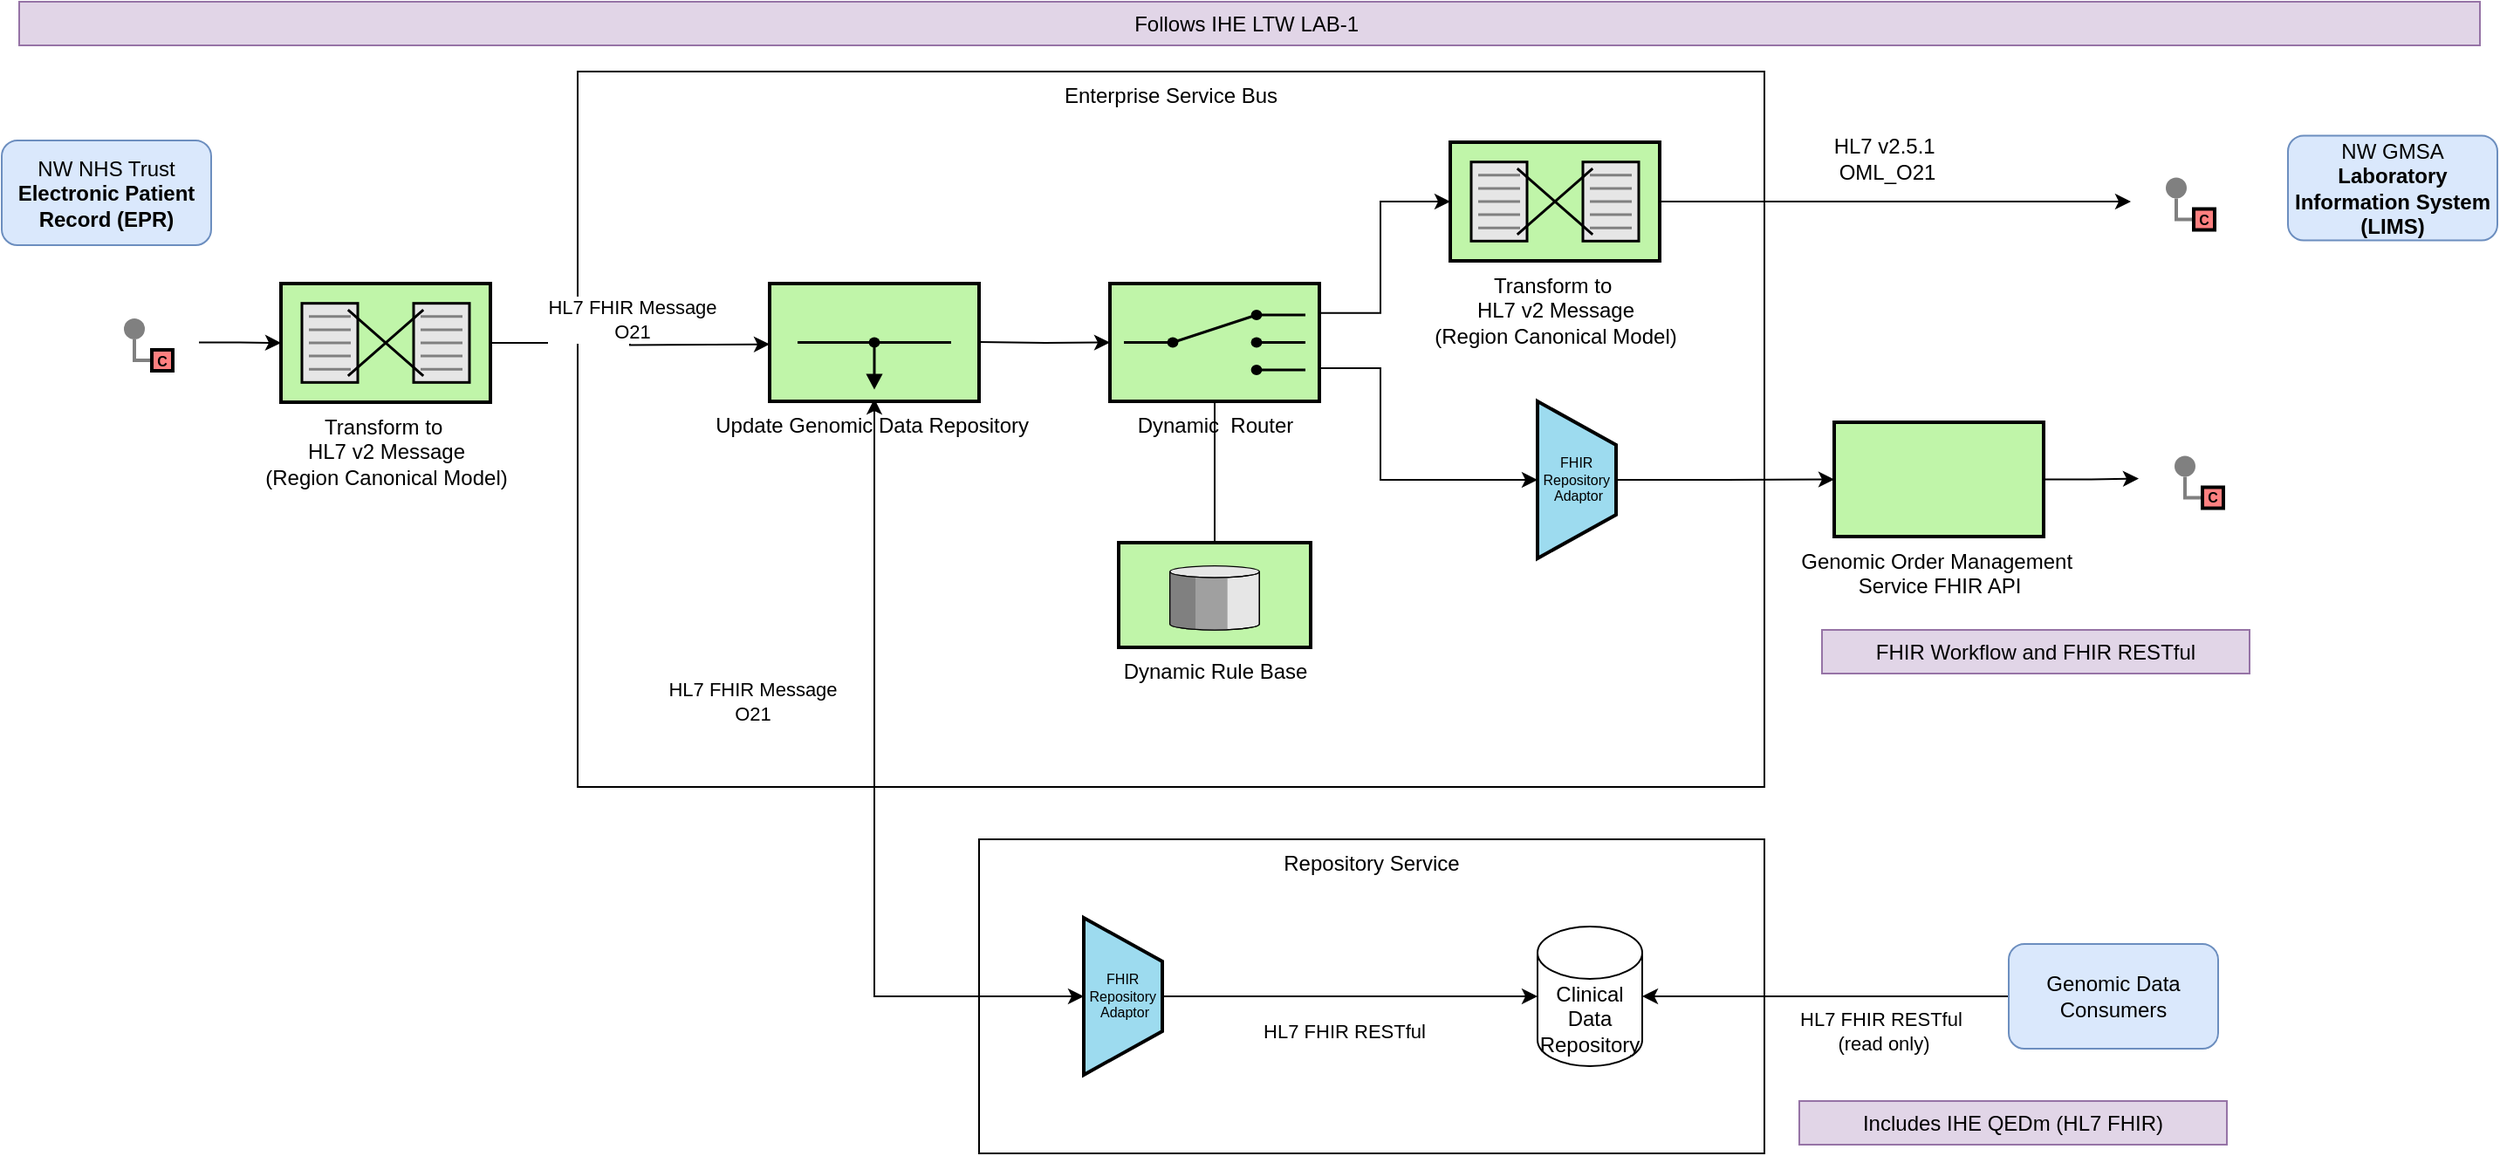 <mxfile version="28.1.1">
  <diagram name="Page-1" id="toyqWjw3-tFAEOU__Un6">
    <mxGraphModel grid="1" page="1" gridSize="10" guides="1" tooltips="1" connect="1" arrows="1" fold="1" pageScale="1" pageWidth="827" pageHeight="1169" math="0" shadow="0">
      <root>
        <mxCell id="0" />
        <mxCell id="1" parent="0" />
        <mxCell id="_b9NuXSDLzWbAmvTPXuV-12" value="Repository Service" style="rounded=0;whiteSpace=wrap;html=1;verticalAlign=top;" vertex="1" parent="1">
          <mxGeometry x="620" y="1110" width="450" height="180" as="geometry" />
        </mxCell>
        <mxCell id="HnpPnAv44DMsRuAQf5Vg-59" value="Enterprise Service Bus" style="rounded=0;whiteSpace=wrap;html=1;verticalAlign=top;" vertex="1" parent="1">
          <mxGeometry x="390" y="670" width="680" height="410" as="geometry" />
        </mxCell>
        <mxCell id="7jtiY5M9mVHTs9dgm_Sb-16" style="edgeStyle=orthogonalEdgeStyle;rounded=0;orthogonalLoop=1;jettySize=auto;html=1;exitX=1;exitY=0.5;exitDx=0;exitDy=0;exitPerimeter=0;" edge="1" parent="1" source="psYKPzLQwSFd3BFdngnA-9">
          <mxGeometry relative="1" as="geometry">
            <mxPoint x="500" y="826.3" as="targetPoint" />
            <mxPoint x="360" y="826" as="sourcePoint" />
          </mxGeometry>
        </mxCell>
        <mxCell id="ASGDk-45rUAA4ve6-Ohr-1" value="HL7 FHIR Message&lt;br&gt;O21" style="edgeLabel;html=1;align=center;verticalAlign=middle;resizable=0;points=[];" connectable="0" vertex="1" parent="7jtiY5M9mVHTs9dgm_Sb-16">
          <mxGeometry x="-0.269" y="1" relative="1" as="geometry">
            <mxPoint x="22" y="-13" as="offset" />
          </mxGeometry>
        </mxCell>
        <mxCell id="SpyZkMs1lM7mogaTS6Ty-38" value="" style="rounded=0;whiteSpace=wrap;html=1;strokeColor=none;" vertex="1" parent="1">
          <mxGeometry x="110" y="800.25" width="63" height="50" as="geometry" />
        </mxCell>
        <mxCell id="HnpPnAv44DMsRuAQf5Vg-33" value="NW GMSA &lt;b&gt;Laboratory Information System (LIMS)&lt;/b&gt;" style="rounded=1;whiteSpace=wrap;html=1;fillColor=#dae8fc;strokeColor=#6c8ebf;" vertex="1" parent="1">
          <mxGeometry x="1370" y="706.75" width="120" height="60" as="geometry" />
        </mxCell>
        <mxCell id="7jtiY5M9mVHTs9dgm_Sb-18" style="edgeStyle=orthogonalEdgeStyle;rounded=0;orthogonalLoop=1;jettySize=auto;html=1;endArrow=none;startFill=0;" edge="1" parent="1" source="7jtiY5M9mVHTs9dgm_Sb-17" target="7jtiY5M9mVHTs9dgm_Sb-15">
          <mxGeometry relative="1" as="geometry" />
        </mxCell>
        <mxCell id="7jtiY5M9mVHTs9dgm_Sb-17" value="&lt;font style=&quot;font-size: 12px;&quot;&gt;Dynamic Rule Base&lt;br&gt;&lt;/font&gt;" style="html=1;strokeWidth=2;outlineConnect=0;dashed=0;align=center;fontSize=8;verticalLabelPosition=bottom;verticalAlign=top;shape=mxgraph.eip.message_store;fillColor=#c0f5a9" vertex="1" parent="1">
          <mxGeometry x="700" y="940" width="110" height="60" as="geometry" />
        </mxCell>
        <mxCell id="_b9NuXSDLzWbAmvTPXuV-1" value="" style="rounded=0;whiteSpace=wrap;html=1;strokeColor=none;" vertex="1" parent="1">
          <mxGeometry x="1280" y="719.5" width="73" height="50" as="geometry" />
        </mxCell>
        <mxCell id="_b9NuXSDLzWbAmvTPXuV-9" style="edgeStyle=orthogonalEdgeStyle;rounded=0;orthogonalLoop=1;jettySize=auto;html=1;entryX=0;entryY=0.5;entryDx=0;entryDy=0;exitX=1;exitY=0.5;exitDx=0;exitDy=0;exitPerimeter=0;" edge="1" parent="1" source="ASGDk-45rUAA4ve6-Ohr-6" target="_b9NuXSDLzWbAmvTPXuV-1">
          <mxGeometry relative="1" as="geometry">
            <mxPoint x="1102.7" y="825.0" as="targetPoint" />
          </mxGeometry>
        </mxCell>
        <mxCell id="_b9NuXSDLzWbAmvTPXuV-18" value="&lt;font style=&quot;font-size: 12px;&quot;&gt;HL7 v2.5.1&amp;nbsp;&lt;/font&gt;&lt;div&gt;&lt;font style=&quot;font-size: 12px;&quot;&gt;OML_O21&lt;/font&gt;&lt;/div&gt;" style="edgeLabel;html=1;align=center;verticalAlign=middle;resizable=0;points=[];" connectable="0" vertex="1" parent="_b9NuXSDLzWbAmvTPXuV-9">
          <mxGeometry x="-0.139" y="-3" relative="1" as="geometry">
            <mxPoint x="14" y="-28" as="offset" />
          </mxGeometry>
        </mxCell>
        <mxCell id="_b9NuXSDLzWbAmvTPXuV-13" value="Clinical Data Repository" style="shape=cylinder3;whiteSpace=wrap;html=1;boundedLbl=1;backgroundOutline=1;size=15;" vertex="1" parent="1">
          <mxGeometry x="940" y="1160" width="60" height="80" as="geometry" />
        </mxCell>
        <mxCell id="_b9NuXSDLzWbAmvTPXuV-14" value="FHIR&amp;nbsp;&lt;div&gt;Repository&amp;nbsp;&lt;div&gt;Adaptor&lt;/div&gt;&lt;/div&gt;" style="strokeWidth=2;outlineConnect=0;dashed=0;align=center;html=1;fontSize=8;shape=mxgraph.eip.channel_adapter;fillColor=#9ddbef;" vertex="1" parent="1">
          <mxGeometry x="680" y="1155" width="45" height="90" as="geometry" />
        </mxCell>
        <mxCell id="_b9NuXSDLzWbAmvTPXuV-16" style="edgeStyle=orthogonalEdgeStyle;rounded=0;orthogonalLoop=1;jettySize=auto;html=1;entryX=0;entryY=0.5;entryDx=0;entryDy=0;entryPerimeter=0;" edge="1" parent="1" source="_b9NuXSDLzWbAmvTPXuV-14" target="_b9NuXSDLzWbAmvTPXuV-13">
          <mxGeometry relative="1" as="geometry" />
        </mxCell>
        <mxCell id="_b9NuXSDLzWbAmvTPXuV-17" value="HL7 FHIR RESTful" style="edgeLabel;html=1;align=center;verticalAlign=middle;resizable=0;points=[];" connectable="0" vertex="1" parent="_b9NuXSDLzWbAmvTPXuV-16">
          <mxGeometry x="-0.292" y="-3" relative="1" as="geometry">
            <mxPoint x="28" y="17" as="offset" />
          </mxGeometry>
        </mxCell>
        <mxCell id="ASGDk-45rUAA4ve6-Ohr-8" style="edgeStyle=orthogonalEdgeStyle;rounded=0;orthogonalLoop=1;jettySize=auto;html=1;entryX=0;entryY=0.5;entryDx=0;entryDy=0;entryPerimeter=0;exitX=1;exitY=0.25;exitDx=0;exitDy=0;exitPerimeter=0;" edge="1" parent="1" source="7jtiY5M9mVHTs9dgm_Sb-15" target="ASGDk-45rUAA4ve6-Ohr-6">
          <mxGeometry relative="1" as="geometry">
            <mxPoint x="620" y="825.0" as="sourcePoint" />
            <Array as="points">
              <mxPoint x="850" y="808" />
              <mxPoint x="850" y="744" />
            </Array>
          </mxGeometry>
        </mxCell>
        <mxCell id="ASGDk-45rUAA4ve6-Ohr-4" style="edgeStyle=orthogonalEdgeStyle;rounded=0;orthogonalLoop=1;jettySize=auto;html=1;entryX=0;entryY=0.5;entryDx=0;entryDy=0;entryPerimeter=0;startArrow=classic;startFill=1;" edge="1" parent="1" target="_b9NuXSDLzWbAmvTPXuV-14">
          <mxGeometry relative="1" as="geometry">
            <mxPoint x="560" y="857.5" as="sourcePoint" />
            <Array as="points">
              <mxPoint x="560" y="1200" />
            </Array>
          </mxGeometry>
        </mxCell>
        <mxCell id="ASGDk-45rUAA4ve6-Ohr-5" value="HL7 FHIR Message &lt;br&gt;O21" style="edgeLabel;html=1;align=center;verticalAlign=middle;resizable=0;points=[];" connectable="0" vertex="1" parent="ASGDk-45rUAA4ve6-Ohr-4">
          <mxGeometry x="-0.25" y="-1" relative="1" as="geometry">
            <mxPoint x="-69" as="offset" />
          </mxGeometry>
        </mxCell>
        <mxCell id="ASGDk-45rUAA4ve6-Ohr-6" value="&lt;font style=&quot;font-size: 12px;&quot;&gt;Transform to&amp;nbsp;&lt;/font&gt;&lt;div&gt;&lt;font style=&quot;font-size: 12px;&quot;&gt;HL7 v2 Message&lt;/font&gt;&lt;br&gt;&lt;/div&gt;&lt;div&gt;&lt;font style=&quot;font-size: 12px;&quot;&gt;(Region Canonical Model)&lt;/font&gt;&lt;/div&gt;" style="html=1;strokeWidth=2;outlineConnect=0;dashed=0;align=center;fontSize=8;shape=mxgraph.eip.message_translator;fillColor=#c0f5a9;verticalLabelPosition=bottom;verticalAlign=top;" vertex="1" parent="1">
          <mxGeometry x="890" y="710.5" width="120" height="68" as="geometry" />
        </mxCell>
        <mxCell id="psYKPzLQwSFd3BFdngnA-1" style="edgeStyle=orthogonalEdgeStyle;rounded=0;orthogonalLoop=1;jettySize=auto;html=1;" edge="1" parent="1" source="ASGDk-45rUAA4ve6-Ohr-18" target="_b9NuXSDLzWbAmvTPXuV-13">
          <mxGeometry relative="1" as="geometry" />
        </mxCell>
        <mxCell id="psYKPzLQwSFd3BFdngnA-2" value="HL7 FHIR RESTful&amp;nbsp;&lt;br&gt;(read only)" style="edgeLabel;html=1;align=center;verticalAlign=middle;resizable=0;points=[];" connectable="0" vertex="1" parent="psYKPzLQwSFd3BFdngnA-1">
          <mxGeometry x="-0.167" y="3" relative="1" as="geometry">
            <mxPoint x="15" y="17" as="offset" />
          </mxGeometry>
        </mxCell>
        <mxCell id="ASGDk-45rUAA4ve6-Ohr-18" value="Genomic Data Consumers" style="rounded=1;whiteSpace=wrap;html=1;fillColor=#dae8fc;strokeColor=#6c8ebf;" vertex="1" parent="1">
          <mxGeometry x="1210" y="1170" width="120" height="60" as="geometry" />
        </mxCell>
        <mxCell id="ASGDk-45rUAA4ve6-Ohr-24" style="edgeStyle=orthogonalEdgeStyle;rounded=0;orthogonalLoop=1;jettySize=auto;html=1;entryX=0;entryY=0.5;entryDx=0;entryDy=0;" edge="1" parent="1" source="ASGDk-45rUAA4ve6-Ohr-19" target="ASGDk-45rUAA4ve6-Ohr-23">
          <mxGeometry relative="1" as="geometry" />
        </mxCell>
        <mxCell id="ASGDk-45rUAA4ve6-Ohr-19" value="FHIR&amp;nbsp;&lt;div&gt;Repository&amp;nbsp;&lt;div&gt;Adaptor&lt;/div&gt;&lt;/div&gt;" style="strokeWidth=2;outlineConnect=0;dashed=0;align=center;html=1;fontSize=8;shape=mxgraph.eip.channel_adapter;fillColor=#9ddbef;" vertex="1" parent="1">
          <mxGeometry x="940" y="859" width="45" height="90" as="geometry" />
        </mxCell>
        <mxCell id="ASGDk-45rUAA4ve6-Ohr-20" value="" style="edgeStyle=orthogonalEdgeStyle;rounded=0;orthogonalLoop=1;jettySize=auto;html=1;" edge="1" parent="1" target="7jtiY5M9mVHTs9dgm_Sb-15">
          <mxGeometry relative="1" as="geometry">
            <mxPoint x="620" y="825.0" as="sourcePoint" />
            <mxPoint x="885" y="825" as="targetPoint" />
          </mxGeometry>
        </mxCell>
        <mxCell id="7jtiY5M9mVHTs9dgm_Sb-15" value="&lt;font style=&quot;font-size: 12px;&quot;&gt;Dynamic&amp;nbsp; Router&lt;/font&gt;" style="html=1;strokeWidth=2;outlineConnect=0;dashed=0;align=center;fontSize=8;shape=mxgraph.eip.content_based_router;verticalLabelPosition=bottom;verticalAlign=top;fillColor=#c0f5a9;" vertex="1" parent="1">
          <mxGeometry x="695" y="791.5" width="120" height="67.5" as="geometry" />
        </mxCell>
        <mxCell id="ASGDk-45rUAA4ve6-Ohr-22" style="edgeStyle=orthogonalEdgeStyle;rounded=0;orthogonalLoop=1;jettySize=auto;html=1;entryX=0;entryY=0.5;entryDx=0;entryDy=0;entryPerimeter=0;exitX=1;exitY=0.75;exitDx=0;exitDy=0;exitPerimeter=0;" edge="1" parent="1" source="7jtiY5M9mVHTs9dgm_Sb-15" target="ASGDk-45rUAA4ve6-Ohr-19">
          <mxGeometry relative="1" as="geometry">
            <mxPoint x="817" y="825.286" as="sourcePoint" />
            <mxPoint x="942" y="914.5" as="targetPoint" />
            <Array as="points">
              <mxPoint x="815" y="840" />
              <mxPoint x="850" y="840" />
              <mxPoint x="850" y="904" />
            </Array>
          </mxGeometry>
        </mxCell>
        <mxCell id="ASGDk-45rUAA4ve6-Ohr-25" style="edgeStyle=orthogonalEdgeStyle;rounded=0;orthogonalLoop=1;jettySize=auto;html=1;entryX=0;entryY=0.5;entryDx=0;entryDy=0;" edge="1" parent="1" source="ASGDk-45rUAA4ve6-Ohr-23">
          <mxGeometry relative="1" as="geometry">
            <mxPoint x="1284.5" y="903.25" as="targetPoint" />
          </mxGeometry>
        </mxCell>
        <mxCell id="ASGDk-45rUAA4ve6-Ohr-23" value="&lt;font style=&quot;font-size: 12px;&quot;&gt;Genomic Order Management&amp;nbsp;&lt;/font&gt;&lt;div&gt;&lt;font style=&quot;font-size: 12px;&quot;&gt;Service FHIR API&lt;/font&gt;&lt;/div&gt;" style="strokeWidth=2;dashed=0;align=center;fontSize=8;shape=rect;fillColor=#c0f5a9;verticalLabelPosition=bottom;verticalAlign=top;html=1;" vertex="1" parent="1">
          <mxGeometry x="1110" y="871" width="120" height="65.5" as="geometry" />
        </mxCell>
        <mxCell id="ASGDk-45rUAA4ve6-Ohr-26" value="NW NHS Trust&lt;br&gt;&lt;b&gt;Electronic Patient Record (EPR)&lt;/b&gt;" style="rounded=1;whiteSpace=wrap;html=1;fillColor=#dae8fc;strokeColor=#6c8ebf;" vertex="1" parent="1">
          <mxGeometry x="60" y="709.5" width="120" height="60" as="geometry" />
        </mxCell>
        <mxCell id="ASGDk-45rUAA4ve6-Ohr-30" value="" style="edgeStyle=orthogonalEdgeStyle;rounded=0;exitX=0;exitY=0.5;endArrow=none;dashed=0;html=1;strokeColor=#808080;strokeWidth=2;" edge="1" parent="1" source="ASGDk-45rUAA4ve6-Ohr-32" target="ASGDk-45rUAA4ve6-Ohr-31">
          <mxGeometry relative="1" as="geometry" />
        </mxCell>
        <mxCell id="ASGDk-45rUAA4ve6-Ohr-31" value="" style="strokeWidth=2;dashed=0;align=center;fontSize=8;shape=ellipse;fillColor=#808080;strokeColor=none;" vertex="1" parent="1">
          <mxGeometry x="130" y="811.5" width="12" height="12" as="geometry" />
        </mxCell>
        <mxCell id="ASGDk-45rUAA4ve6-Ohr-32" value="C" style="strokeWidth=2;dashed=0;align=center;fontSize=8;shape=rect;fillColor=#FF8080;fontStyle=1;whiteSpace=wrap;html=1;" vertex="1" parent="1">
          <mxGeometry x="146" y="829.5" width="12" height="12" as="geometry" />
        </mxCell>
        <mxCell id="ASGDk-45rUAA4ve6-Ohr-33" value="" style="rounded=0;whiteSpace=wrap;html=1;strokeColor=none;" vertex="1" parent="1">
          <mxGeometry x="1280" y="719.5" width="63" height="50" as="geometry" />
        </mxCell>
        <mxCell id="ASGDk-45rUAA4ve6-Ohr-34" value="" style="edgeStyle=orthogonalEdgeStyle;rounded=0;exitX=0;exitY=0.5;endArrow=none;dashed=0;html=1;strokeColor=#808080;strokeWidth=2;" edge="1" parent="1" source="ASGDk-45rUAA4ve6-Ohr-36" target="ASGDk-45rUAA4ve6-Ohr-35">
          <mxGeometry relative="1" as="geometry" />
        </mxCell>
        <mxCell id="ASGDk-45rUAA4ve6-Ohr-35" value="" style="strokeWidth=2;dashed=0;align=center;fontSize=8;shape=ellipse;fillColor=#808080;strokeColor=none;" vertex="1" parent="1">
          <mxGeometry x="1300" y="730.75" width="12" height="12" as="geometry" />
        </mxCell>
        <mxCell id="ASGDk-45rUAA4ve6-Ohr-36" value="C" style="strokeWidth=2;dashed=0;align=center;fontSize=8;shape=rect;fillColor=#FF8080;fontStyle=1;whiteSpace=wrap;html=1;" vertex="1" parent="1">
          <mxGeometry x="1316" y="748.75" width="12" height="12" as="geometry" />
        </mxCell>
        <mxCell id="ASGDk-45rUAA4ve6-Ohr-37" value="" style="rounded=0;whiteSpace=wrap;html=1;strokeColor=none;" vertex="1" parent="1">
          <mxGeometry x="1285" y="879" width="63" height="50" as="geometry" />
        </mxCell>
        <mxCell id="ASGDk-45rUAA4ve6-Ohr-38" value="" style="edgeStyle=orthogonalEdgeStyle;rounded=0;exitX=0;exitY=0.5;endArrow=none;dashed=0;html=1;strokeColor=#808080;strokeWidth=2;" edge="1" parent="1" source="ASGDk-45rUAA4ve6-Ohr-40" target="ASGDk-45rUAA4ve6-Ohr-39">
          <mxGeometry relative="1" as="geometry" />
        </mxCell>
        <mxCell id="ASGDk-45rUAA4ve6-Ohr-39" value="" style="strokeWidth=2;dashed=0;align=center;fontSize=8;shape=ellipse;fillColor=#808080;strokeColor=none;" vertex="1" parent="1">
          <mxGeometry x="1305" y="890.25" width="12" height="12" as="geometry" />
        </mxCell>
        <mxCell id="ASGDk-45rUAA4ve6-Ohr-40" value="C" style="strokeWidth=2;dashed=0;align=center;fontSize=8;shape=rect;fillColor=#FF8080;fontStyle=1;whiteSpace=wrap;html=1;" vertex="1" parent="1">
          <mxGeometry x="1321" y="908.25" width="12" height="12" as="geometry" />
        </mxCell>
        <mxCell id="ILvifMnPqF2TKCAFdpOd-1" value="&lt;span style=&quot;font-size: 12px;&quot;&gt;Update Genomic Data Repository&amp;nbsp;&lt;/span&gt;" style="html=1;strokeWidth=2;outlineConnect=0;dashed=0;align=center;fontSize=8;verticalLabelPosition=bottom;verticalAlign=top;shape=mxgraph.eip.wire_tap;fillColor=#c0f5a9" vertex="1" parent="1">
          <mxGeometry x="500" y="791.5" width="120" height="67.5" as="geometry" />
        </mxCell>
        <mxCell id="psYKPzLQwSFd3BFdngnA-3" value="Includes IHE QEDm (HL7 FHIR)" style="rounded=0;whiteSpace=wrap;html=1;fillColor=#e1d5e7;strokeColor=#9673a6;" vertex="1" parent="1">
          <mxGeometry x="1090" y="1260" width="245" height="25" as="geometry" />
        </mxCell>
        <mxCell id="psYKPzLQwSFd3BFdngnA-4" value="Follows IHE LTW LAB-1&amp;nbsp;" style="rounded=0;whiteSpace=wrap;html=1;fillColor=#e1d5e7;strokeColor=#9673a6;" vertex="1" parent="1">
          <mxGeometry x="70" y="630" width="1410" height="25" as="geometry" />
        </mxCell>
        <mxCell id="psYKPzLQwSFd3BFdngnA-8" value="FHIR Workflow and FHIR RESTful" style="rounded=0;whiteSpace=wrap;html=1;fillColor=#e1d5e7;strokeColor=#9673a6;" vertex="1" parent="1">
          <mxGeometry x="1103" y="990" width="245" height="25" as="geometry" />
        </mxCell>
        <mxCell id="psYKPzLQwSFd3BFdngnA-9" value="&lt;font style=&quot;font-size: 12px;&quot;&gt;Transform to&amp;nbsp;&lt;/font&gt;&lt;div&gt;&lt;font style=&quot;font-size: 12px;&quot;&gt;HL7 v2 Message&lt;/font&gt;&lt;br&gt;&lt;/div&gt;&lt;div&gt;&lt;font style=&quot;font-size: 12px;&quot;&gt;(Region Canonical Model)&lt;/font&gt;&lt;/div&gt;" style="html=1;strokeWidth=2;outlineConnect=0;dashed=0;align=center;fontSize=8;shape=mxgraph.eip.message_translator;fillColor=#c0f5a9;verticalLabelPosition=bottom;verticalAlign=top;" vertex="1" parent="1">
          <mxGeometry x="220" y="791.5" width="120" height="68" as="geometry" />
        </mxCell>
        <mxCell id="psYKPzLQwSFd3BFdngnA-10" style="edgeStyle=orthogonalEdgeStyle;rounded=0;orthogonalLoop=1;jettySize=auto;html=1;entryX=0;entryY=0.5;entryDx=0;entryDy=0;entryPerimeter=0;" edge="1" parent="1" source="SpyZkMs1lM7mogaTS6Ty-38" target="psYKPzLQwSFd3BFdngnA-9">
          <mxGeometry relative="1" as="geometry" />
        </mxCell>
      </root>
    </mxGraphModel>
  </diagram>
</mxfile>
